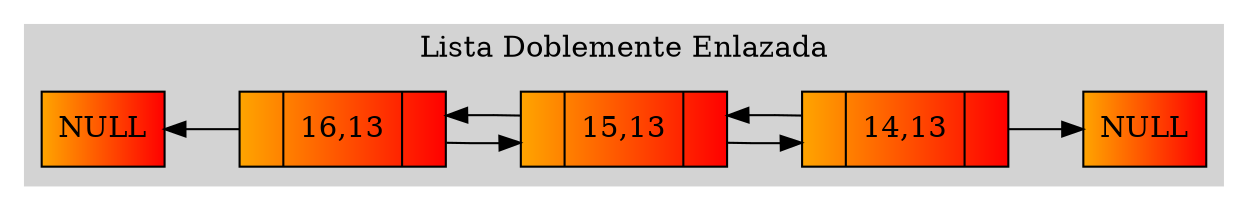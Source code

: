 digraph{
rankdir=LR;
labelloc="t";
subgraph cluster_0{
style=filled;
color = lightgrey;
node[shape=record];
NodoPN[label="NULL"style = filled, fillcolor = "orange:red"];
Nodo16C13[label="{ |16,13| }"style = filled, fillcolor = "orange:red"];
Nodo15C13[label="{ |15,13| }"style = filled, fillcolor = "orange:red"];
Nodo14C13[label="{ |14,13| }"style = filled, fillcolor = "orange:red"];
NodoUN[label="NULL"style = filled, fillcolor = "orange:red"];
NodoPN->Nodo16C13[dir=back];
Nodo16C13->Nodo15C13;
Nodo15C13->Nodo16C13;
Nodo15C13->Nodo14C13;
Nodo14C13->Nodo15C13;
Nodo14C13->NodoUN;
label = "Lista Doblemente Enlazada";
}
}
